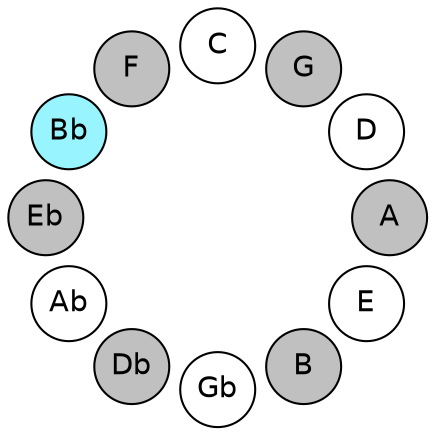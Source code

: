 
graph {

layout = circo;
mindist = .1

node [shape = circle, fontname = Helvetica, margin = 0, style = filled]
edge [style=invis]

subgraph 1 {
	E -- B -- Gb -- Db -- Ab -- Eb -- Bb -- F -- C -- G -- D -- A -- E
}

E [fillcolor = white];
B [fillcolor = gray];
Gb [fillcolor = white];
Db [fillcolor = gray];
Ab [fillcolor = white];
Eb [fillcolor = gray];
Bb [fillcolor = cadetblue1];
F [fillcolor = gray];
C [fillcolor = white];
G [fillcolor = gray];
D [fillcolor = white];
A [fillcolor = gray];
}
